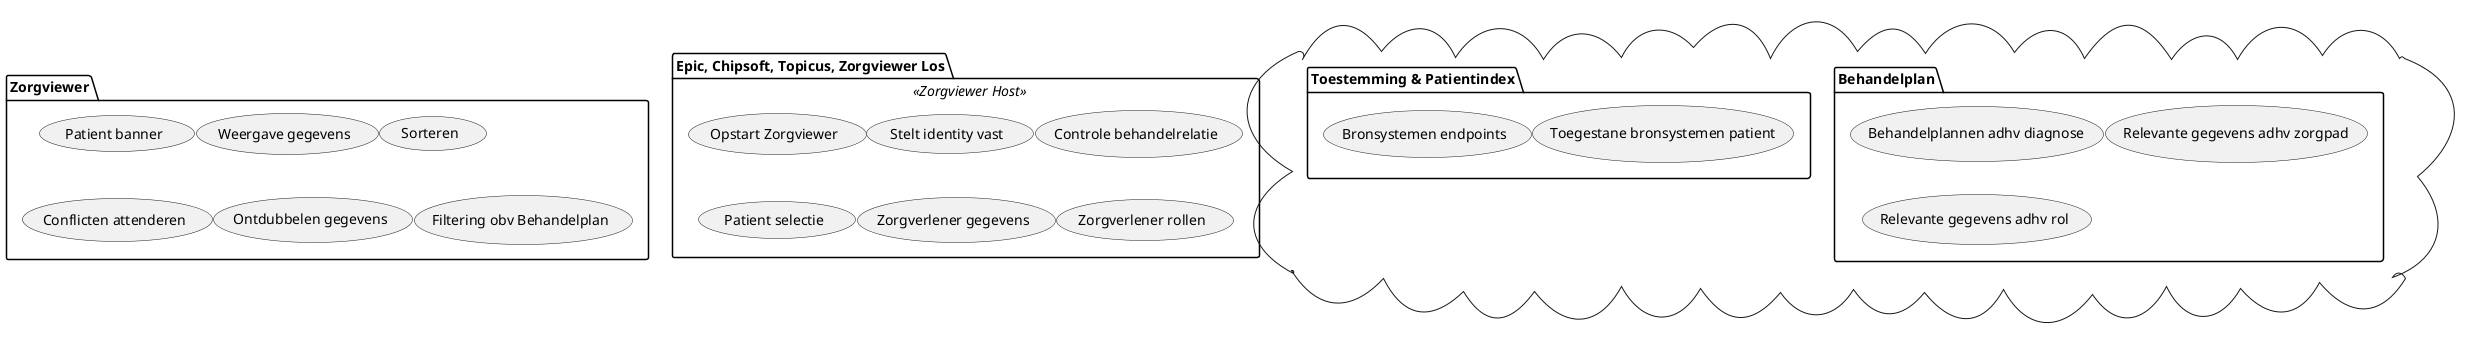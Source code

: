 @startuml

'left to right direction
skinparam nodesep 1
skinparam ranksep 1

package "Zorgviewer" {
 (Patient banner)
 (Weergave gegevens)
 (Sorteren)
 (Conflicten attenderen)
 (Ontdubbelen gegevens)
 (Filtering obv Behandelplan)
}

package "Epic, Chipsoft, Topicus, Zorgviewer Los" <<Zorgviewer Host>> {
 (Opstart Zorgviewer)
 (Stelt identity vast)
 (Controle behandelrelatie)
 (Patient selectie)
 (Zorgverlener gegevens)
 (Zorgverlener rollen)
}

cloud {
 package "Behandelplan" {
  (Behandelplannen adhv diagnose)
  (Relevante gegevens adhv zorgpad)
  (Relevante gegevens adhv rol)
 }
 package "Toestemming & Patientindex" {
  (Toegestane bronsystemen patient)
  (Bronsystemen endpoints)
 }
}

@enduml